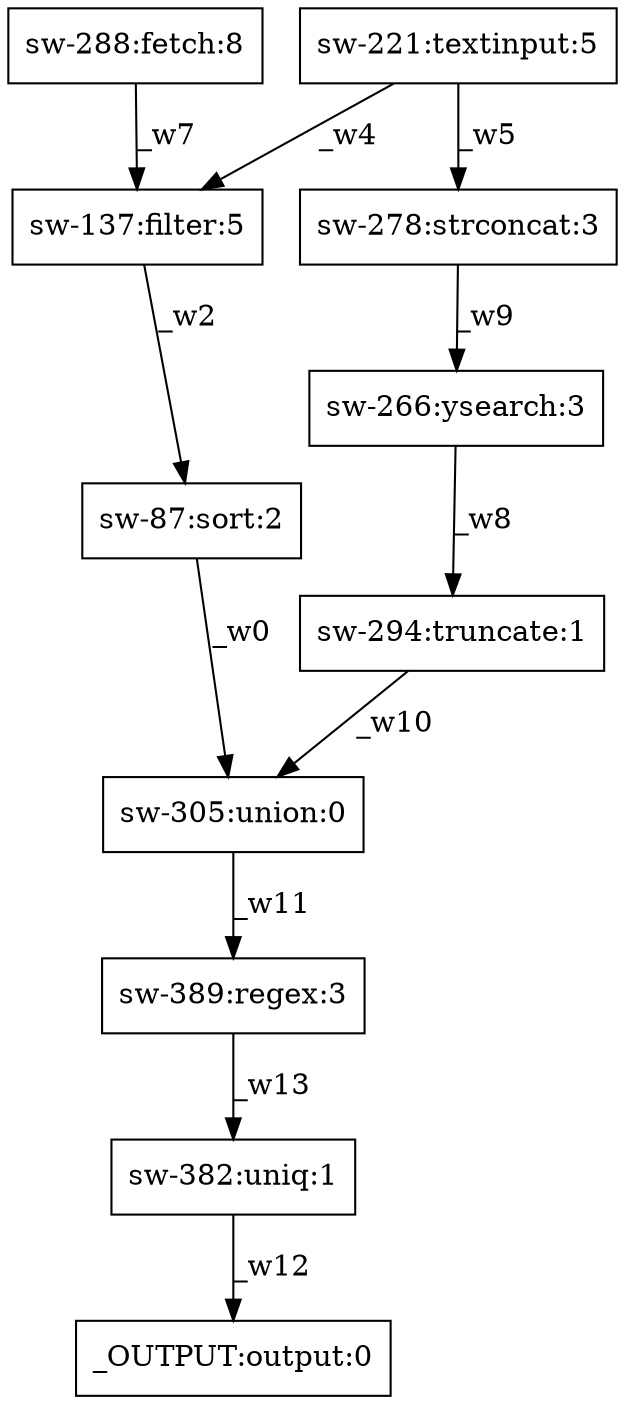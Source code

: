 digraph test1 { node [shape=box] "sw-294" [label="sw-294:truncate:1"];"sw-137" [label="sw-137:filter:5"];"_OUTPUT" [label="_OUTPUT:output:0"];"sw-389" [label="sw-389:regex:3"];"sw-266" [label="sw-266:ysearch:3"];"sw-278" [label="sw-278:strconcat:3"];"sw-382" [label="sw-382:uniq:1"];"sw-87" [label="sw-87:sort:2"];"sw-305" [label="sw-305:union:0"];"sw-288" [label="sw-288:fetch:8"];"sw-221" [label="sw-221:textinput:5"];"sw-87" -> "sw-305" [label="_w0"];"sw-137" -> "sw-87" [label="_w2"];"sw-221" -> "sw-137" [label="_w4"];"sw-221" -> "sw-278" [label="_w5"];"sw-288" -> "sw-137" [label="_w7"];"sw-266" -> "sw-294" [label="_w8"];"sw-278" -> "sw-266" [label="_w9"];"sw-294" -> "sw-305" [label="_w10"];"sw-305" -> "sw-389" [label="_w11"];"sw-382" -> "_OUTPUT" [label="_w12"];"sw-389" -> "sw-382" [label="_w13"];}